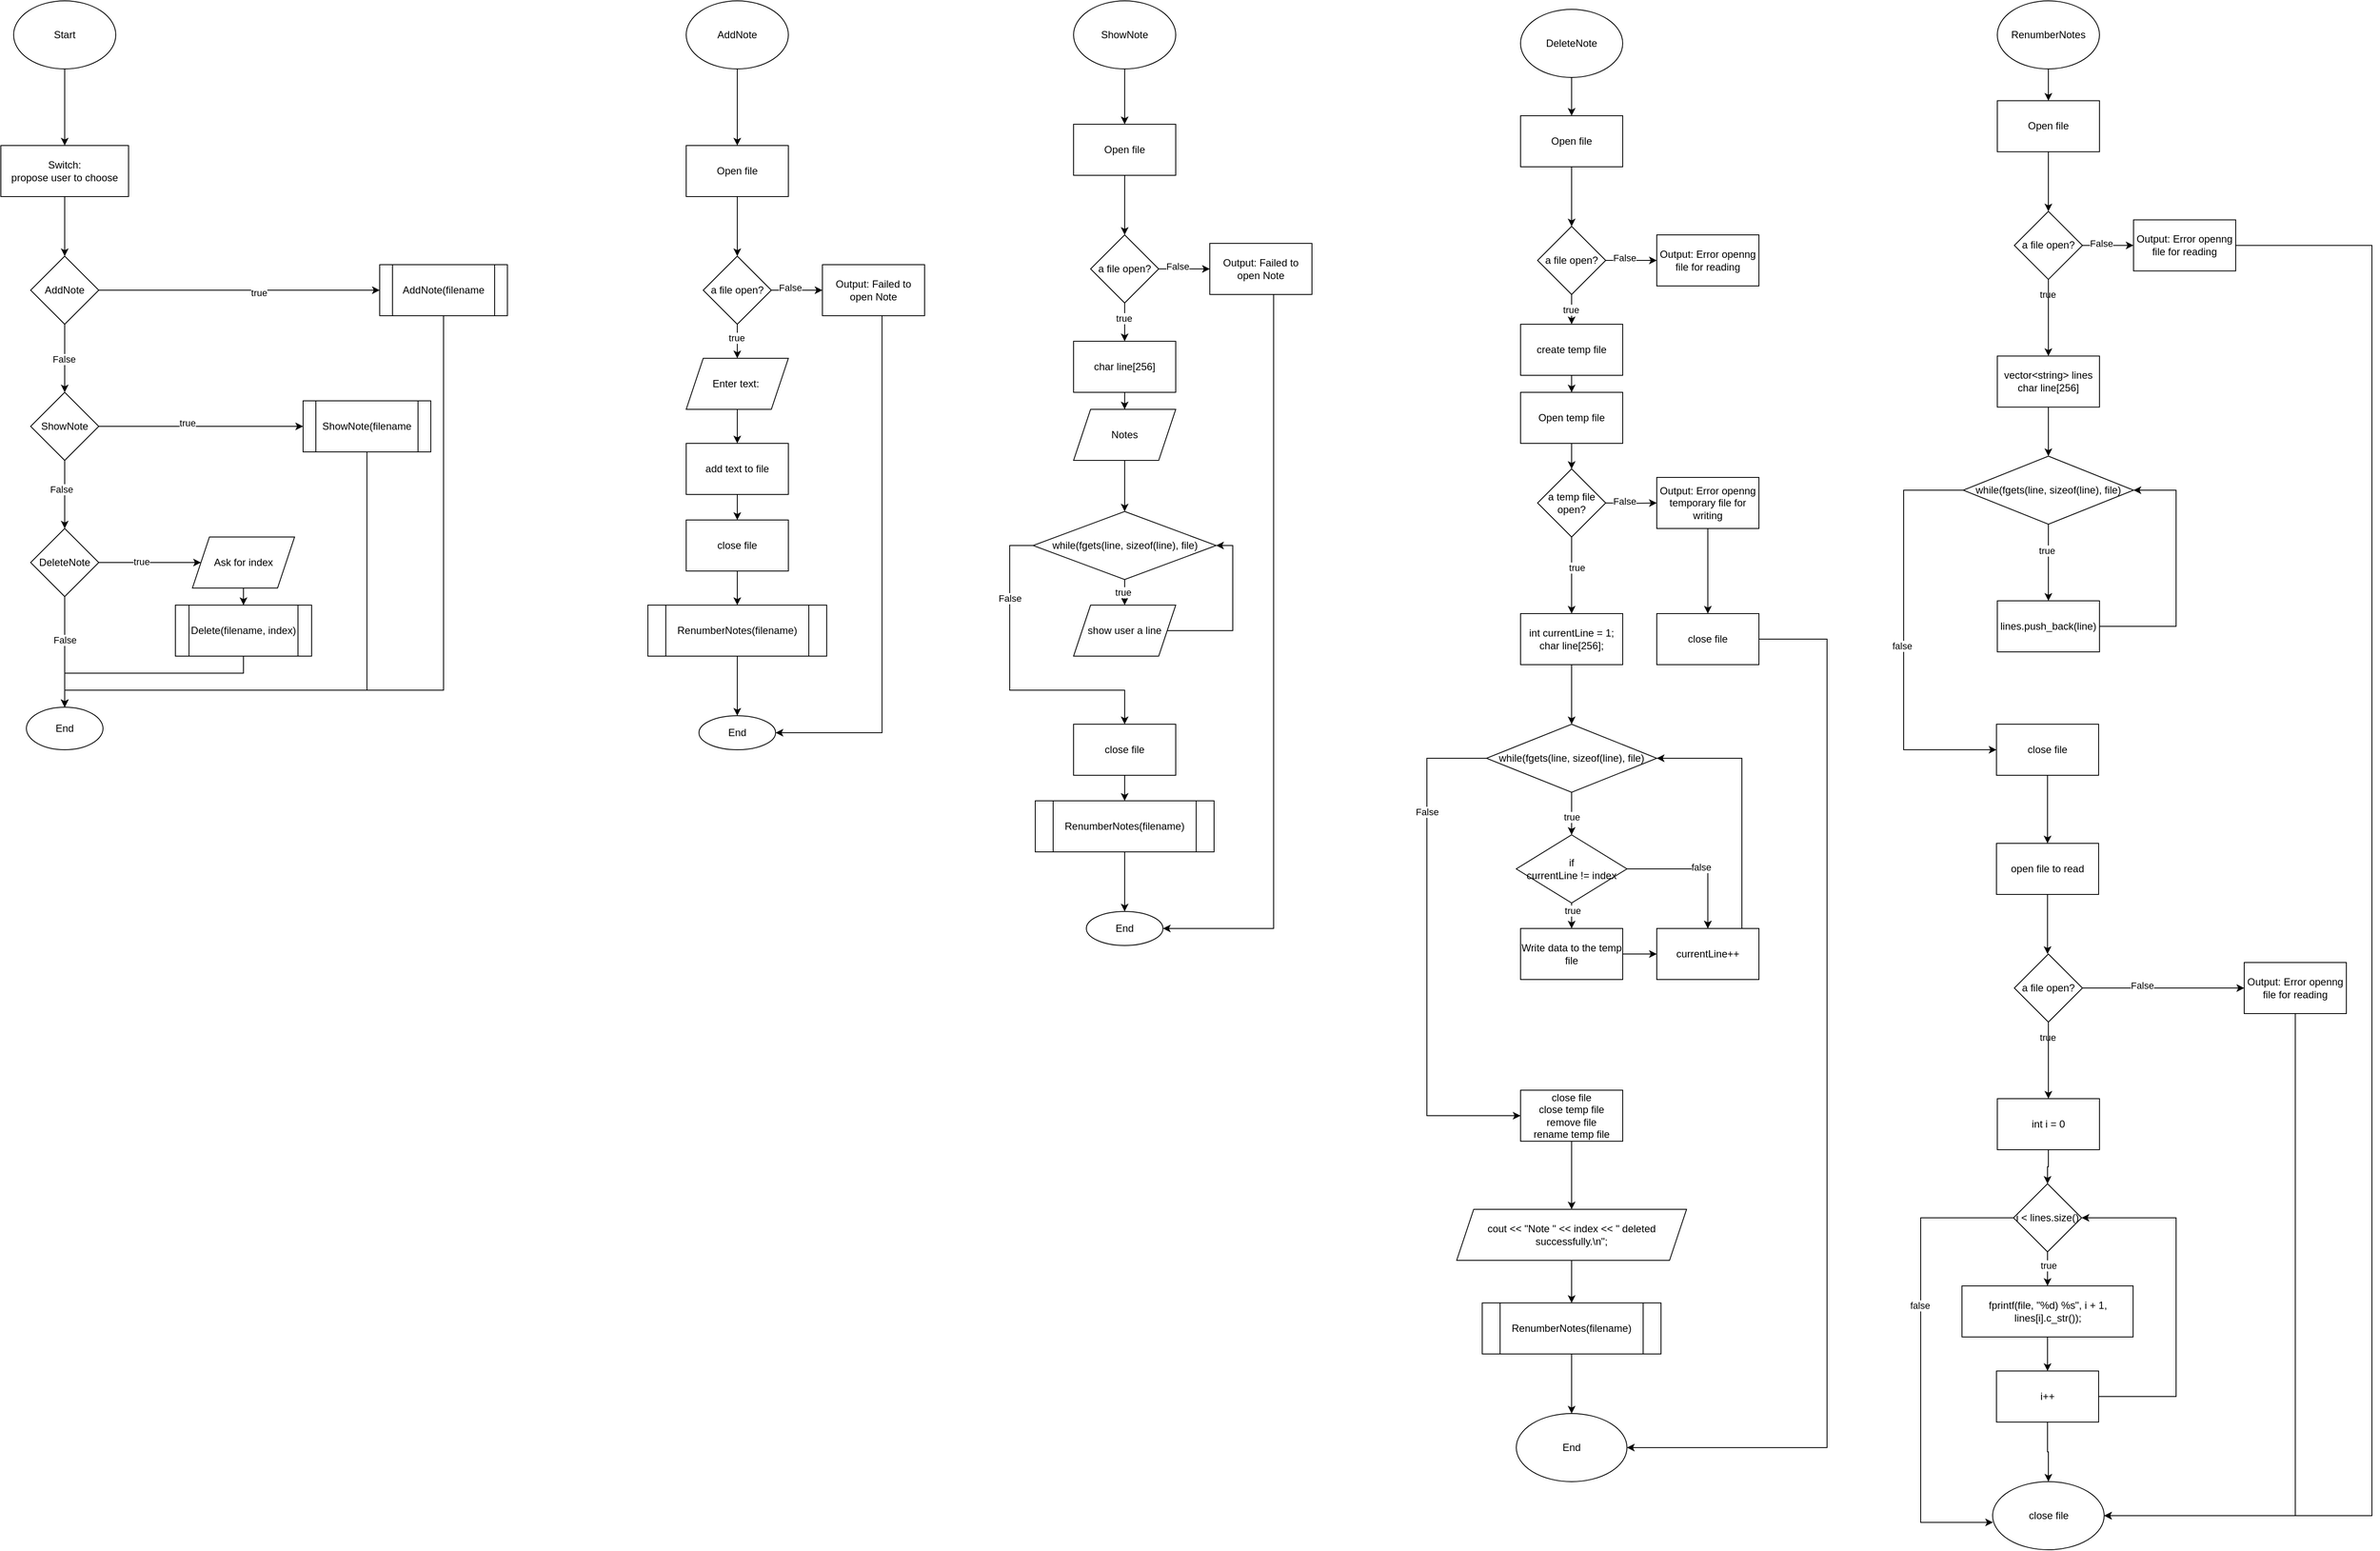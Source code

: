 <mxfile version="24.8.4">
  <diagram name="Page-1" id="1ArB69_IcCZjQIJKuTRv">
    <mxGraphModel dx="838" dy="968" grid="1" gridSize="10" guides="1" tooltips="1" connect="1" arrows="1" fold="1" page="1" pageScale="1" pageWidth="827" pageHeight="1169" math="0" shadow="0">
      <root>
        <mxCell id="0" />
        <mxCell id="1" parent="0" />
        <mxCell id="5Z0IaseqpyVLmwnWKvrs-3" value="" style="edgeStyle=orthogonalEdgeStyle;rounded=0;orthogonalLoop=1;jettySize=auto;html=1;" edge="1" parent="1" source="5Z0IaseqpyVLmwnWKvrs-1" target="5Z0IaseqpyVLmwnWKvrs-2">
          <mxGeometry relative="1" as="geometry" />
        </mxCell>
        <mxCell id="5Z0IaseqpyVLmwnWKvrs-1" value="Start" style="ellipse;whiteSpace=wrap;html=1;" vertex="1" parent="1">
          <mxGeometry x="310" y="10" width="120" height="80" as="geometry" />
        </mxCell>
        <mxCell id="5Z0IaseqpyVLmwnWKvrs-5" value="" style="edgeStyle=orthogonalEdgeStyle;rounded=0;orthogonalLoop=1;jettySize=auto;html=1;" edge="1" parent="1" source="5Z0IaseqpyVLmwnWKvrs-2" target="5Z0IaseqpyVLmwnWKvrs-4">
          <mxGeometry relative="1" as="geometry" />
        </mxCell>
        <mxCell id="5Z0IaseqpyVLmwnWKvrs-2" value="Switch:&lt;div&gt;propose user to choose&lt;/div&gt;" style="whiteSpace=wrap;html=1;" vertex="1" parent="1">
          <mxGeometry x="295" y="180" width="150" height="60" as="geometry" />
        </mxCell>
        <mxCell id="5Z0IaseqpyVLmwnWKvrs-7" value="" style="edgeStyle=orthogonalEdgeStyle;rounded=0;orthogonalLoop=1;jettySize=auto;html=1;" edge="1" parent="1" source="5Z0IaseqpyVLmwnWKvrs-4" target="5Z0IaseqpyVLmwnWKvrs-6">
          <mxGeometry relative="1" as="geometry" />
        </mxCell>
        <mxCell id="5Z0IaseqpyVLmwnWKvrs-14" value="False" style="edgeLabel;html=1;align=center;verticalAlign=middle;resizable=0;points=[];" vertex="1" connectable="0" parent="5Z0IaseqpyVLmwnWKvrs-7">
          <mxGeometry x="0.025" y="-1" relative="1" as="geometry">
            <mxPoint as="offset" />
          </mxGeometry>
        </mxCell>
        <mxCell id="5Z0IaseqpyVLmwnWKvrs-16" value="" style="edgeStyle=orthogonalEdgeStyle;rounded=0;orthogonalLoop=1;jettySize=auto;html=1;" edge="1" parent="1" source="5Z0IaseqpyVLmwnWKvrs-4" target="5Z0IaseqpyVLmwnWKvrs-15">
          <mxGeometry relative="1" as="geometry" />
        </mxCell>
        <mxCell id="5Z0IaseqpyVLmwnWKvrs-17" value="true" style="edgeLabel;html=1;align=center;verticalAlign=middle;resizable=0;points=[];" vertex="1" connectable="0" parent="5Z0IaseqpyVLmwnWKvrs-16">
          <mxGeometry x="0.136" y="-3" relative="1" as="geometry">
            <mxPoint as="offset" />
          </mxGeometry>
        </mxCell>
        <mxCell id="5Z0IaseqpyVLmwnWKvrs-4" value="AddNote" style="rhombus;whiteSpace=wrap;html=1;" vertex="1" parent="1">
          <mxGeometry x="330" y="310" width="80" height="80" as="geometry" />
        </mxCell>
        <mxCell id="5Z0IaseqpyVLmwnWKvrs-9" value="" style="edgeStyle=orthogonalEdgeStyle;rounded=0;orthogonalLoop=1;jettySize=auto;html=1;" edge="1" parent="1" source="5Z0IaseqpyVLmwnWKvrs-6" target="5Z0IaseqpyVLmwnWKvrs-8">
          <mxGeometry relative="1" as="geometry" />
        </mxCell>
        <mxCell id="5Z0IaseqpyVLmwnWKvrs-13" value="False" style="edgeLabel;html=1;align=center;verticalAlign=middle;resizable=0;points=[];" vertex="1" connectable="0" parent="5Z0IaseqpyVLmwnWKvrs-9">
          <mxGeometry x="-0.15" y="-4" relative="1" as="geometry">
            <mxPoint as="offset" />
          </mxGeometry>
        </mxCell>
        <mxCell id="5Z0IaseqpyVLmwnWKvrs-19" value="" style="edgeStyle=orthogonalEdgeStyle;rounded=0;orthogonalLoop=1;jettySize=auto;html=1;" edge="1" parent="1" source="5Z0IaseqpyVLmwnWKvrs-6" target="5Z0IaseqpyVLmwnWKvrs-18">
          <mxGeometry relative="1" as="geometry" />
        </mxCell>
        <mxCell id="5Z0IaseqpyVLmwnWKvrs-20" value="true" style="edgeLabel;html=1;align=center;verticalAlign=middle;resizable=0;points=[];" vertex="1" connectable="0" parent="5Z0IaseqpyVLmwnWKvrs-19">
          <mxGeometry x="-0.133" y="4" relative="1" as="geometry">
            <mxPoint as="offset" />
          </mxGeometry>
        </mxCell>
        <mxCell id="5Z0IaseqpyVLmwnWKvrs-6" value="ShowNote" style="rhombus;whiteSpace=wrap;html=1;" vertex="1" parent="1">
          <mxGeometry x="330" y="470" width="80" height="80" as="geometry" />
        </mxCell>
        <mxCell id="5Z0IaseqpyVLmwnWKvrs-11" value="" style="edgeStyle=orthogonalEdgeStyle;rounded=0;orthogonalLoop=1;jettySize=auto;html=1;" edge="1" parent="1" source="5Z0IaseqpyVLmwnWKvrs-8" target="5Z0IaseqpyVLmwnWKvrs-10">
          <mxGeometry relative="1" as="geometry" />
        </mxCell>
        <mxCell id="5Z0IaseqpyVLmwnWKvrs-12" value="False" style="edgeLabel;html=1;align=center;verticalAlign=middle;resizable=0;points=[];" vertex="1" connectable="0" parent="5Z0IaseqpyVLmwnWKvrs-11">
          <mxGeometry x="-0.225" relative="1" as="geometry">
            <mxPoint as="offset" />
          </mxGeometry>
        </mxCell>
        <mxCell id="5Z0IaseqpyVLmwnWKvrs-22" value="" style="edgeStyle=orthogonalEdgeStyle;rounded=0;orthogonalLoop=1;jettySize=auto;html=1;" edge="1" parent="1" source="5Z0IaseqpyVLmwnWKvrs-8" target="5Z0IaseqpyVLmwnWKvrs-24">
          <mxGeometry relative="1" as="geometry">
            <mxPoint x="470" y="670" as="targetPoint" />
          </mxGeometry>
        </mxCell>
        <mxCell id="5Z0IaseqpyVLmwnWKvrs-23" value="true" style="edgeLabel;html=1;align=center;verticalAlign=middle;resizable=0;points=[];" vertex="1" connectable="0" parent="5Z0IaseqpyVLmwnWKvrs-22">
          <mxGeometry x="-0.167" y="1" relative="1" as="geometry">
            <mxPoint as="offset" />
          </mxGeometry>
        </mxCell>
        <mxCell id="5Z0IaseqpyVLmwnWKvrs-8" value="DeleteNote" style="rhombus;whiteSpace=wrap;html=1;" vertex="1" parent="1">
          <mxGeometry x="330" y="630" width="80" height="80" as="geometry" />
        </mxCell>
        <mxCell id="5Z0IaseqpyVLmwnWKvrs-10" value="End" style="ellipse;whiteSpace=wrap;html=1;" vertex="1" parent="1">
          <mxGeometry x="325" y="840" width="90" height="50" as="geometry" />
        </mxCell>
        <mxCell id="5Z0IaseqpyVLmwnWKvrs-29" style="edgeStyle=orthogonalEdgeStyle;rounded=0;orthogonalLoop=1;jettySize=auto;html=1;entryX=0.5;entryY=0;entryDx=0;entryDy=0;" edge="1" parent="1" source="5Z0IaseqpyVLmwnWKvrs-15" target="5Z0IaseqpyVLmwnWKvrs-10">
          <mxGeometry relative="1" as="geometry">
            <Array as="points">
              <mxPoint x="815" y="820" />
              <mxPoint x="370" y="820" />
            </Array>
          </mxGeometry>
        </mxCell>
        <mxCell id="5Z0IaseqpyVLmwnWKvrs-15" value="AddNote(filename" style="shape=process;whiteSpace=wrap;html=1;backgroundOutline=1;" vertex="1" parent="1">
          <mxGeometry x="740" y="320" width="150" height="60" as="geometry" />
        </mxCell>
        <mxCell id="5Z0IaseqpyVLmwnWKvrs-28" style="edgeStyle=orthogonalEdgeStyle;rounded=0;orthogonalLoop=1;jettySize=auto;html=1;entryX=0.5;entryY=0;entryDx=0;entryDy=0;" edge="1" parent="1" source="5Z0IaseqpyVLmwnWKvrs-18" target="5Z0IaseqpyVLmwnWKvrs-10">
          <mxGeometry relative="1" as="geometry">
            <Array as="points">
              <mxPoint x="725" y="820" />
              <mxPoint x="370" y="820" />
            </Array>
          </mxGeometry>
        </mxCell>
        <mxCell id="5Z0IaseqpyVLmwnWKvrs-18" value="ShowNote(filename" style="shape=process;whiteSpace=wrap;html=1;backgroundOutline=1;" vertex="1" parent="1">
          <mxGeometry x="650" y="480" width="150" height="60" as="geometry" />
        </mxCell>
        <mxCell id="5Z0IaseqpyVLmwnWKvrs-26" value="" style="edgeStyle=orthogonalEdgeStyle;rounded=0;orthogonalLoop=1;jettySize=auto;html=1;" edge="1" parent="1" source="5Z0IaseqpyVLmwnWKvrs-24" target="5Z0IaseqpyVLmwnWKvrs-25">
          <mxGeometry relative="1" as="geometry" />
        </mxCell>
        <mxCell id="5Z0IaseqpyVLmwnWKvrs-24" value="Ask for index" style="shape=parallelogram;perimeter=parallelogramPerimeter;whiteSpace=wrap;html=1;fixedSize=1;" vertex="1" parent="1">
          <mxGeometry x="520" y="640" width="120" height="60" as="geometry" />
        </mxCell>
        <mxCell id="5Z0IaseqpyVLmwnWKvrs-27" style="edgeStyle=orthogonalEdgeStyle;rounded=0;orthogonalLoop=1;jettySize=auto;html=1;entryX=0.5;entryY=0;entryDx=0;entryDy=0;" edge="1" parent="1" source="5Z0IaseqpyVLmwnWKvrs-25" target="5Z0IaseqpyVLmwnWKvrs-10">
          <mxGeometry relative="1" as="geometry">
            <Array as="points">
              <mxPoint x="580" y="800" />
              <mxPoint x="370" y="800" />
            </Array>
          </mxGeometry>
        </mxCell>
        <mxCell id="5Z0IaseqpyVLmwnWKvrs-25" value="Delete(filename, index)" style="shape=process;whiteSpace=wrap;html=1;backgroundOutline=1;" vertex="1" parent="1">
          <mxGeometry x="500" y="720" width="160" height="60" as="geometry" />
        </mxCell>
        <mxCell id="5Z0IaseqpyVLmwnWKvrs-36" value="" style="edgeStyle=orthogonalEdgeStyle;rounded=0;orthogonalLoop=1;jettySize=auto;html=1;" edge="1" parent="1" source="5Z0IaseqpyVLmwnWKvrs-31" target="5Z0IaseqpyVLmwnWKvrs-35">
          <mxGeometry relative="1" as="geometry" />
        </mxCell>
        <mxCell id="5Z0IaseqpyVLmwnWKvrs-31" value="AddNote" style="ellipse;whiteSpace=wrap;html=1;" vertex="1" parent="1">
          <mxGeometry x="1100" y="10" width="120" height="80" as="geometry" />
        </mxCell>
        <mxCell id="5Z0IaseqpyVLmwnWKvrs-47" value="" style="edgeStyle=orthogonalEdgeStyle;rounded=0;orthogonalLoop=1;jettySize=auto;html=1;" edge="1" parent="1" source="5Z0IaseqpyVLmwnWKvrs-32" target="5Z0IaseqpyVLmwnWKvrs-46">
          <mxGeometry relative="1" as="geometry" />
        </mxCell>
        <mxCell id="5Z0IaseqpyVLmwnWKvrs-32" value="Enter text:&amp;nbsp;" style="shape=parallelogram;perimeter=parallelogramPerimeter;whiteSpace=wrap;html=1;fixedSize=1;" vertex="1" parent="1">
          <mxGeometry x="1100" y="430" width="120" height="60" as="geometry" />
        </mxCell>
        <mxCell id="5Z0IaseqpyVLmwnWKvrs-38" value="" style="edgeStyle=orthogonalEdgeStyle;rounded=0;orthogonalLoop=1;jettySize=auto;html=1;" edge="1" parent="1" source="5Z0IaseqpyVLmwnWKvrs-35" target="5Z0IaseqpyVLmwnWKvrs-37">
          <mxGeometry relative="1" as="geometry" />
        </mxCell>
        <mxCell id="5Z0IaseqpyVLmwnWKvrs-35" value="Open file" style="whiteSpace=wrap;html=1;" vertex="1" parent="1">
          <mxGeometry x="1100" y="180" width="120" height="60" as="geometry" />
        </mxCell>
        <mxCell id="5Z0IaseqpyVLmwnWKvrs-40" value="" style="edgeStyle=orthogonalEdgeStyle;rounded=0;orthogonalLoop=1;jettySize=auto;html=1;" edge="1" parent="1" source="5Z0IaseqpyVLmwnWKvrs-37" target="5Z0IaseqpyVLmwnWKvrs-39">
          <mxGeometry relative="1" as="geometry" />
        </mxCell>
        <mxCell id="5Z0IaseqpyVLmwnWKvrs-41" value="False" style="edgeLabel;html=1;align=center;verticalAlign=middle;resizable=0;points=[];" vertex="1" connectable="0" parent="5Z0IaseqpyVLmwnWKvrs-40">
          <mxGeometry x="-0.267" y="3" relative="1" as="geometry">
            <mxPoint as="offset" />
          </mxGeometry>
        </mxCell>
        <mxCell id="5Z0IaseqpyVLmwnWKvrs-42" value="" style="edgeStyle=orthogonalEdgeStyle;rounded=0;orthogonalLoop=1;jettySize=auto;html=1;" edge="1" parent="1" source="5Z0IaseqpyVLmwnWKvrs-37" target="5Z0IaseqpyVLmwnWKvrs-32">
          <mxGeometry relative="1" as="geometry" />
        </mxCell>
        <mxCell id="5Z0IaseqpyVLmwnWKvrs-43" value="true" style="edgeLabel;html=1;align=center;verticalAlign=middle;resizable=0;points=[];" vertex="1" connectable="0" parent="5Z0IaseqpyVLmwnWKvrs-42">
          <mxGeometry x="-0.2" y="-1" relative="1" as="geometry">
            <mxPoint as="offset" />
          </mxGeometry>
        </mxCell>
        <mxCell id="5Z0IaseqpyVLmwnWKvrs-37" value="a file open?" style="rhombus;whiteSpace=wrap;html=1;" vertex="1" parent="1">
          <mxGeometry x="1120" y="310" width="80" height="80" as="geometry" />
        </mxCell>
        <mxCell id="5Z0IaseqpyVLmwnWKvrs-97" style="edgeStyle=orthogonalEdgeStyle;rounded=0;orthogonalLoop=1;jettySize=auto;html=1;entryX=1;entryY=0.5;entryDx=0;entryDy=0;" edge="1" parent="1" source="5Z0IaseqpyVLmwnWKvrs-39" target="5Z0IaseqpyVLmwnWKvrs-52">
          <mxGeometry relative="1" as="geometry">
            <Array as="points">
              <mxPoint x="1330" y="870" />
            </Array>
          </mxGeometry>
        </mxCell>
        <mxCell id="5Z0IaseqpyVLmwnWKvrs-39" value="Output: Failed to open Note" style="whiteSpace=wrap;html=1;" vertex="1" parent="1">
          <mxGeometry x="1260" y="320" width="120" height="60" as="geometry" />
        </mxCell>
        <mxCell id="5Z0IaseqpyVLmwnWKvrs-49" value="" style="edgeStyle=orthogonalEdgeStyle;rounded=0;orthogonalLoop=1;jettySize=auto;html=1;" edge="1" parent="1" source="5Z0IaseqpyVLmwnWKvrs-46" target="5Z0IaseqpyVLmwnWKvrs-48">
          <mxGeometry relative="1" as="geometry" />
        </mxCell>
        <mxCell id="5Z0IaseqpyVLmwnWKvrs-46" value="add text to file" style="whiteSpace=wrap;html=1;" vertex="1" parent="1">
          <mxGeometry x="1100" y="530" width="120" height="60" as="geometry" />
        </mxCell>
        <mxCell id="5Z0IaseqpyVLmwnWKvrs-51" value="" style="edgeStyle=orthogonalEdgeStyle;rounded=0;orthogonalLoop=1;jettySize=auto;html=1;" edge="1" parent="1" source="5Z0IaseqpyVLmwnWKvrs-48" target="5Z0IaseqpyVLmwnWKvrs-50">
          <mxGeometry relative="1" as="geometry" />
        </mxCell>
        <mxCell id="5Z0IaseqpyVLmwnWKvrs-48" value="close file" style="whiteSpace=wrap;html=1;" vertex="1" parent="1">
          <mxGeometry x="1100" y="620" width="120" height="60" as="geometry" />
        </mxCell>
        <mxCell id="5Z0IaseqpyVLmwnWKvrs-53" value="" style="edgeStyle=orthogonalEdgeStyle;rounded=0;orthogonalLoop=1;jettySize=auto;html=1;" edge="1" parent="1" source="5Z0IaseqpyVLmwnWKvrs-50" target="5Z0IaseqpyVLmwnWKvrs-52">
          <mxGeometry relative="1" as="geometry" />
        </mxCell>
        <mxCell id="5Z0IaseqpyVLmwnWKvrs-50" value="RenumberNotes(filename)" style="shape=process;whiteSpace=wrap;html=1;backgroundOutline=1;" vertex="1" parent="1">
          <mxGeometry x="1055" y="720" width="210" height="60" as="geometry" />
        </mxCell>
        <mxCell id="5Z0IaseqpyVLmwnWKvrs-52" value="End" style="ellipse;whiteSpace=wrap;html=1;" vertex="1" parent="1">
          <mxGeometry x="1115" y="850" width="90" height="40" as="geometry" />
        </mxCell>
        <mxCell id="5Z0IaseqpyVLmwnWKvrs-72" value="" style="edgeStyle=orthogonalEdgeStyle;rounded=0;orthogonalLoop=1;jettySize=auto;html=1;" edge="1" parent="1" source="5Z0IaseqpyVLmwnWKvrs-54" target="5Z0IaseqpyVLmwnWKvrs-58">
          <mxGeometry relative="1" as="geometry" />
        </mxCell>
        <mxCell id="5Z0IaseqpyVLmwnWKvrs-54" value="ShowNote" style="ellipse;whiteSpace=wrap;html=1;" vertex="1" parent="1">
          <mxGeometry x="1555" y="10" width="120" height="80" as="geometry" />
        </mxCell>
        <mxCell id="5Z0IaseqpyVLmwnWKvrs-57" value="" style="edgeStyle=orthogonalEdgeStyle;rounded=0;orthogonalLoop=1;jettySize=auto;html=1;" edge="1" parent="1" source="5Z0IaseqpyVLmwnWKvrs-58" target="5Z0IaseqpyVLmwnWKvrs-63">
          <mxGeometry relative="1" as="geometry" />
        </mxCell>
        <mxCell id="5Z0IaseqpyVLmwnWKvrs-58" value="Open file" style="whiteSpace=wrap;html=1;" vertex="1" parent="1">
          <mxGeometry x="1555" y="155" width="120" height="60" as="geometry" />
        </mxCell>
        <mxCell id="5Z0IaseqpyVLmwnWKvrs-59" value="" style="edgeStyle=orthogonalEdgeStyle;rounded=0;orthogonalLoop=1;jettySize=auto;html=1;" edge="1" parent="1" source="5Z0IaseqpyVLmwnWKvrs-63" target="5Z0IaseqpyVLmwnWKvrs-64">
          <mxGeometry relative="1" as="geometry" />
        </mxCell>
        <mxCell id="5Z0IaseqpyVLmwnWKvrs-60" value="False" style="edgeLabel;html=1;align=center;verticalAlign=middle;resizable=0;points=[];" vertex="1" connectable="0" parent="5Z0IaseqpyVLmwnWKvrs-59">
          <mxGeometry x="-0.267" y="3" relative="1" as="geometry">
            <mxPoint as="offset" />
          </mxGeometry>
        </mxCell>
        <mxCell id="5Z0IaseqpyVLmwnWKvrs-61" value="" style="edgeStyle=orthogonalEdgeStyle;rounded=0;orthogonalLoop=1;jettySize=auto;html=1;" edge="1" parent="1" source="5Z0IaseqpyVLmwnWKvrs-63" target="5Z0IaseqpyVLmwnWKvrs-73">
          <mxGeometry relative="1" as="geometry">
            <mxPoint x="1615.0" y="405" as="targetPoint" />
          </mxGeometry>
        </mxCell>
        <mxCell id="5Z0IaseqpyVLmwnWKvrs-62" value="true" style="edgeLabel;html=1;align=center;verticalAlign=middle;resizable=0;points=[];" vertex="1" connectable="0" parent="5Z0IaseqpyVLmwnWKvrs-61">
          <mxGeometry x="-0.2" y="-1" relative="1" as="geometry">
            <mxPoint as="offset" />
          </mxGeometry>
        </mxCell>
        <mxCell id="5Z0IaseqpyVLmwnWKvrs-63" value="a file open?" style="rhombus;whiteSpace=wrap;html=1;" vertex="1" parent="1">
          <mxGeometry x="1575" y="285" width="80" height="80" as="geometry" />
        </mxCell>
        <mxCell id="5Z0IaseqpyVLmwnWKvrs-98" style="edgeStyle=orthogonalEdgeStyle;rounded=0;orthogonalLoop=1;jettySize=auto;html=1;entryX=1;entryY=0.5;entryDx=0;entryDy=0;" edge="1" parent="1" source="5Z0IaseqpyVLmwnWKvrs-64" target="5Z0IaseqpyVLmwnWKvrs-71">
          <mxGeometry relative="1" as="geometry">
            <Array as="points">
              <mxPoint x="1790" y="1100" />
            </Array>
          </mxGeometry>
        </mxCell>
        <mxCell id="5Z0IaseqpyVLmwnWKvrs-64" value="Output: Failed to open Note" style="whiteSpace=wrap;html=1;" vertex="1" parent="1">
          <mxGeometry x="1715" y="295" width="120" height="60" as="geometry" />
        </mxCell>
        <mxCell id="5Z0IaseqpyVLmwnWKvrs-67" value="" style="edgeStyle=orthogonalEdgeStyle;rounded=0;orthogonalLoop=1;jettySize=auto;html=1;" edge="1" parent="1" source="5Z0IaseqpyVLmwnWKvrs-68" target="5Z0IaseqpyVLmwnWKvrs-70">
          <mxGeometry relative="1" as="geometry" />
        </mxCell>
        <mxCell id="5Z0IaseqpyVLmwnWKvrs-68" value="close file" style="whiteSpace=wrap;html=1;" vertex="1" parent="1">
          <mxGeometry x="1555" y="860" width="120" height="60" as="geometry" />
        </mxCell>
        <mxCell id="5Z0IaseqpyVLmwnWKvrs-69" value="" style="edgeStyle=orthogonalEdgeStyle;rounded=0;orthogonalLoop=1;jettySize=auto;html=1;" edge="1" parent="1" source="5Z0IaseqpyVLmwnWKvrs-70" target="5Z0IaseqpyVLmwnWKvrs-71">
          <mxGeometry relative="1" as="geometry" />
        </mxCell>
        <mxCell id="5Z0IaseqpyVLmwnWKvrs-70" value="RenumberNotes(filename)" style="shape=process;whiteSpace=wrap;html=1;backgroundOutline=1;" vertex="1" parent="1">
          <mxGeometry x="1510" y="950" width="210" height="60" as="geometry" />
        </mxCell>
        <mxCell id="5Z0IaseqpyVLmwnWKvrs-71" value="End" style="ellipse;whiteSpace=wrap;html=1;" vertex="1" parent="1">
          <mxGeometry x="1570" y="1080" width="90" height="40" as="geometry" />
        </mxCell>
        <mxCell id="5Z0IaseqpyVLmwnWKvrs-75" value="" style="edgeStyle=orthogonalEdgeStyle;rounded=0;orthogonalLoop=1;jettySize=auto;html=1;" edge="1" parent="1" source="5Z0IaseqpyVLmwnWKvrs-73" target="5Z0IaseqpyVLmwnWKvrs-74">
          <mxGeometry relative="1" as="geometry" />
        </mxCell>
        <mxCell id="5Z0IaseqpyVLmwnWKvrs-73" value="char line[256]" style="rounded=0;whiteSpace=wrap;html=1;" vertex="1" parent="1">
          <mxGeometry x="1555.0" y="410" width="120" height="60" as="geometry" />
        </mxCell>
        <mxCell id="5Z0IaseqpyVLmwnWKvrs-77" value="" style="edgeStyle=orthogonalEdgeStyle;rounded=0;orthogonalLoop=1;jettySize=auto;html=1;" edge="1" parent="1" source="5Z0IaseqpyVLmwnWKvrs-74" target="5Z0IaseqpyVLmwnWKvrs-76">
          <mxGeometry relative="1" as="geometry" />
        </mxCell>
        <mxCell id="5Z0IaseqpyVLmwnWKvrs-74" value="Notes" style="shape=parallelogram;perimeter=parallelogramPerimeter;whiteSpace=wrap;html=1;fixedSize=1;rounded=0;" vertex="1" parent="1">
          <mxGeometry x="1555.0" y="490" width="120" height="60" as="geometry" />
        </mxCell>
        <mxCell id="5Z0IaseqpyVLmwnWKvrs-79" value="" style="edgeStyle=orthogonalEdgeStyle;rounded=0;orthogonalLoop=1;jettySize=auto;html=1;" edge="1" parent="1" source="5Z0IaseqpyVLmwnWKvrs-76" target="5Z0IaseqpyVLmwnWKvrs-78">
          <mxGeometry relative="1" as="geometry" />
        </mxCell>
        <mxCell id="5Z0IaseqpyVLmwnWKvrs-80" value="true" style="edgeLabel;html=1;align=center;verticalAlign=middle;resizable=0;points=[];" vertex="1" connectable="0" parent="5Z0IaseqpyVLmwnWKvrs-79">
          <mxGeometry x="-0.402" y="-2" relative="1" as="geometry">
            <mxPoint as="offset" />
          </mxGeometry>
        </mxCell>
        <mxCell id="5Z0IaseqpyVLmwnWKvrs-82" style="edgeStyle=orthogonalEdgeStyle;rounded=0;orthogonalLoop=1;jettySize=auto;html=1;entryX=0.5;entryY=0;entryDx=0;entryDy=0;" edge="1" parent="1" source="5Z0IaseqpyVLmwnWKvrs-76" target="5Z0IaseqpyVLmwnWKvrs-68">
          <mxGeometry relative="1" as="geometry">
            <Array as="points">
              <mxPoint x="1480" y="650" />
              <mxPoint x="1480" y="820" />
              <mxPoint x="1615" y="820" />
            </Array>
          </mxGeometry>
        </mxCell>
        <mxCell id="5Z0IaseqpyVLmwnWKvrs-83" value="False" style="edgeLabel;html=1;align=center;verticalAlign=middle;resizable=0;points=[];" vertex="1" connectable="0" parent="5Z0IaseqpyVLmwnWKvrs-82">
          <mxGeometry x="-0.519" relative="1" as="geometry">
            <mxPoint as="offset" />
          </mxGeometry>
        </mxCell>
        <mxCell id="5Z0IaseqpyVLmwnWKvrs-76" value="while(fgets(line, sizeof(line), file)" style="rhombus;whiteSpace=wrap;html=1;rounded=0;" vertex="1" parent="1">
          <mxGeometry x="1507.5" y="610" width="215" height="80" as="geometry" />
        </mxCell>
        <mxCell id="5Z0IaseqpyVLmwnWKvrs-81" style="edgeStyle=orthogonalEdgeStyle;rounded=0;orthogonalLoop=1;jettySize=auto;html=1;entryX=1;entryY=0.5;entryDx=0;entryDy=0;" edge="1" parent="1" source="5Z0IaseqpyVLmwnWKvrs-78" target="5Z0IaseqpyVLmwnWKvrs-76">
          <mxGeometry relative="1" as="geometry">
            <Array as="points">
              <mxPoint x="1742" y="750" />
              <mxPoint x="1742" y="650" />
            </Array>
          </mxGeometry>
        </mxCell>
        <mxCell id="5Z0IaseqpyVLmwnWKvrs-78" value="show user a line" style="shape=parallelogram;perimeter=parallelogramPerimeter;whiteSpace=wrap;html=1;fixedSize=1;rounded=0;" vertex="1" parent="1">
          <mxGeometry x="1555" y="720" width="120" height="60" as="geometry" />
        </mxCell>
        <mxCell id="5Z0IaseqpyVLmwnWKvrs-96" value="" style="edgeStyle=orthogonalEdgeStyle;rounded=0;orthogonalLoop=1;jettySize=auto;html=1;" edge="1" parent="1" source="5Z0IaseqpyVLmwnWKvrs-84" target="5Z0IaseqpyVLmwnWKvrs-86">
          <mxGeometry relative="1" as="geometry" />
        </mxCell>
        <mxCell id="5Z0IaseqpyVLmwnWKvrs-84" value="DeleteNote" style="ellipse;whiteSpace=wrap;html=1;" vertex="1" parent="1">
          <mxGeometry x="2080" y="20" width="120" height="80" as="geometry" />
        </mxCell>
        <mxCell id="5Z0IaseqpyVLmwnWKvrs-85" value="" style="edgeStyle=orthogonalEdgeStyle;rounded=0;orthogonalLoop=1;jettySize=auto;html=1;" edge="1" parent="1" source="5Z0IaseqpyVLmwnWKvrs-86" target="5Z0IaseqpyVLmwnWKvrs-91">
          <mxGeometry relative="1" as="geometry" />
        </mxCell>
        <mxCell id="5Z0IaseqpyVLmwnWKvrs-86" value="Open file" style="whiteSpace=wrap;html=1;" vertex="1" parent="1">
          <mxGeometry x="2080" y="145" width="120" height="60" as="geometry" />
        </mxCell>
        <mxCell id="5Z0IaseqpyVLmwnWKvrs-87" value="" style="edgeStyle=orthogonalEdgeStyle;rounded=0;orthogonalLoop=1;jettySize=auto;html=1;" edge="1" parent="1" source="5Z0IaseqpyVLmwnWKvrs-91" target="5Z0IaseqpyVLmwnWKvrs-92">
          <mxGeometry relative="1" as="geometry" />
        </mxCell>
        <mxCell id="5Z0IaseqpyVLmwnWKvrs-88" value="False" style="edgeLabel;html=1;align=center;verticalAlign=middle;resizable=0;points=[];" vertex="1" connectable="0" parent="5Z0IaseqpyVLmwnWKvrs-87">
          <mxGeometry x="-0.267" y="3" relative="1" as="geometry">
            <mxPoint as="offset" />
          </mxGeometry>
        </mxCell>
        <mxCell id="5Z0IaseqpyVLmwnWKvrs-89" value="" style="edgeStyle=orthogonalEdgeStyle;rounded=0;orthogonalLoop=1;jettySize=auto;html=1;" edge="1" parent="1" source="5Z0IaseqpyVLmwnWKvrs-91" target="5Z0IaseqpyVLmwnWKvrs-99">
          <mxGeometry relative="1" as="geometry">
            <mxPoint x="2140.0" y="400" as="targetPoint" />
          </mxGeometry>
        </mxCell>
        <mxCell id="5Z0IaseqpyVLmwnWKvrs-90" value="true" style="edgeLabel;html=1;align=center;verticalAlign=middle;resizable=0;points=[];" vertex="1" connectable="0" parent="5Z0IaseqpyVLmwnWKvrs-89">
          <mxGeometry x="-0.2" y="-1" relative="1" as="geometry">
            <mxPoint as="offset" />
          </mxGeometry>
        </mxCell>
        <mxCell id="5Z0IaseqpyVLmwnWKvrs-91" value="a file open?" style="rhombus;whiteSpace=wrap;html=1;" vertex="1" parent="1">
          <mxGeometry x="2100" y="275" width="80" height="80" as="geometry" />
        </mxCell>
        <mxCell id="5Z0IaseqpyVLmwnWKvrs-92" value="Output: Error openng file for reading" style="whiteSpace=wrap;html=1;" vertex="1" parent="1">
          <mxGeometry x="2240" y="285" width="120" height="60" as="geometry" />
        </mxCell>
        <mxCell id="5Z0IaseqpyVLmwnWKvrs-101" value="" style="edgeStyle=orthogonalEdgeStyle;rounded=0;orthogonalLoop=1;jettySize=auto;html=1;" edge="1" parent="1" source="5Z0IaseqpyVLmwnWKvrs-99" target="5Z0IaseqpyVLmwnWKvrs-100">
          <mxGeometry relative="1" as="geometry" />
        </mxCell>
        <mxCell id="5Z0IaseqpyVLmwnWKvrs-99" value="create temp file" style="rounded=0;whiteSpace=wrap;html=1;" vertex="1" parent="1">
          <mxGeometry x="2080.0" y="390" width="120" height="60" as="geometry" />
        </mxCell>
        <mxCell id="5Z0IaseqpyVLmwnWKvrs-103" value="" style="edgeStyle=orthogonalEdgeStyle;rounded=0;orthogonalLoop=1;jettySize=auto;html=1;" edge="1" parent="1" source="5Z0IaseqpyVLmwnWKvrs-100" target="5Z0IaseqpyVLmwnWKvrs-102">
          <mxGeometry relative="1" as="geometry" />
        </mxCell>
        <mxCell id="5Z0IaseqpyVLmwnWKvrs-100" value="Open temp file" style="whiteSpace=wrap;html=1;rounded=0;" vertex="1" parent="1">
          <mxGeometry x="2080.0" y="470" width="120" height="60" as="geometry" />
        </mxCell>
        <mxCell id="5Z0IaseqpyVLmwnWKvrs-110" value="" style="edgeStyle=orthogonalEdgeStyle;rounded=0;orthogonalLoop=1;jettySize=auto;html=1;" edge="1" parent="1" source="5Z0IaseqpyVLmwnWKvrs-102" target="5Z0IaseqpyVLmwnWKvrs-109">
          <mxGeometry relative="1" as="geometry" />
        </mxCell>
        <mxCell id="5Z0IaseqpyVLmwnWKvrs-143" value="true" style="edgeLabel;html=1;align=center;verticalAlign=middle;resizable=0;points=[];" vertex="1" connectable="0" parent="5Z0IaseqpyVLmwnWKvrs-110">
          <mxGeometry x="-0.21" y="6" relative="1" as="geometry">
            <mxPoint as="offset" />
          </mxGeometry>
        </mxCell>
        <mxCell id="5Z0IaseqpyVLmwnWKvrs-102" value="a temp file open?" style="rhombus;whiteSpace=wrap;html=1;" vertex="1" parent="1">
          <mxGeometry x="2100" y="560" width="80" height="80" as="geometry" />
        </mxCell>
        <mxCell id="5Z0IaseqpyVLmwnWKvrs-104" value="" style="edgeStyle=orthogonalEdgeStyle;rounded=0;orthogonalLoop=1;jettySize=auto;html=1;" edge="1" parent="1" target="5Z0IaseqpyVLmwnWKvrs-106">
          <mxGeometry relative="1" as="geometry">
            <mxPoint x="2180" y="600" as="sourcePoint" />
          </mxGeometry>
        </mxCell>
        <mxCell id="5Z0IaseqpyVLmwnWKvrs-105" value="False" style="edgeLabel;html=1;align=center;verticalAlign=middle;resizable=0;points=[];" vertex="1" connectable="0" parent="5Z0IaseqpyVLmwnWKvrs-104">
          <mxGeometry x="-0.267" y="3" relative="1" as="geometry">
            <mxPoint as="offset" />
          </mxGeometry>
        </mxCell>
        <mxCell id="5Z0IaseqpyVLmwnWKvrs-108" value="" style="edgeStyle=orthogonalEdgeStyle;rounded=0;orthogonalLoop=1;jettySize=auto;html=1;" edge="1" parent="1" source="5Z0IaseqpyVLmwnWKvrs-106" target="5Z0IaseqpyVLmwnWKvrs-107">
          <mxGeometry relative="1" as="geometry" />
        </mxCell>
        <mxCell id="5Z0IaseqpyVLmwnWKvrs-106" value="Output: Error openng temporary file for writing" style="whiteSpace=wrap;html=1;" vertex="1" parent="1">
          <mxGeometry x="2240" y="570" width="120" height="60" as="geometry" />
        </mxCell>
        <mxCell id="5Z0IaseqpyVLmwnWKvrs-183" style="edgeStyle=orthogonalEdgeStyle;rounded=0;orthogonalLoop=1;jettySize=auto;html=1;entryX=1;entryY=0.5;entryDx=0;entryDy=0;" edge="1" parent="1" source="5Z0IaseqpyVLmwnWKvrs-107" target="5Z0IaseqpyVLmwnWKvrs-132">
          <mxGeometry relative="1" as="geometry">
            <Array as="points">
              <mxPoint x="2440" y="760" />
              <mxPoint x="2440" y="1710" />
            </Array>
          </mxGeometry>
        </mxCell>
        <mxCell id="5Z0IaseqpyVLmwnWKvrs-107" value="close file" style="whiteSpace=wrap;html=1;" vertex="1" parent="1">
          <mxGeometry x="2240" y="730" width="120" height="60" as="geometry" />
        </mxCell>
        <mxCell id="5Z0IaseqpyVLmwnWKvrs-112" value="" style="edgeStyle=orthogonalEdgeStyle;rounded=0;orthogonalLoop=1;jettySize=auto;html=1;" edge="1" parent="1" source="5Z0IaseqpyVLmwnWKvrs-109" target="5Z0IaseqpyVLmwnWKvrs-111">
          <mxGeometry relative="1" as="geometry" />
        </mxCell>
        <mxCell id="5Z0IaseqpyVLmwnWKvrs-109" value="int currentLine = 1;&lt;div&gt;char line[256];&lt;/div&gt;" style="whiteSpace=wrap;html=1;" vertex="1" parent="1">
          <mxGeometry x="2080" y="730" width="120" height="60" as="geometry" />
        </mxCell>
        <mxCell id="5Z0IaseqpyVLmwnWKvrs-114" value="" style="edgeStyle=orthogonalEdgeStyle;rounded=0;orthogonalLoop=1;jettySize=auto;html=1;" edge="1" parent="1" source="5Z0IaseqpyVLmwnWKvrs-111" target="5Z0IaseqpyVLmwnWKvrs-113">
          <mxGeometry relative="1" as="geometry" />
        </mxCell>
        <mxCell id="5Z0IaseqpyVLmwnWKvrs-124" value="true" style="edgeLabel;html=1;align=center;verticalAlign=middle;resizable=0;points=[];" vertex="1" connectable="0" parent="5Z0IaseqpyVLmwnWKvrs-114">
          <mxGeometry x="0.139" relative="1" as="geometry">
            <mxPoint as="offset" />
          </mxGeometry>
        </mxCell>
        <mxCell id="5Z0IaseqpyVLmwnWKvrs-126" value="" style="edgeStyle=orthogonalEdgeStyle;rounded=0;orthogonalLoop=1;jettySize=auto;html=1;" edge="1" parent="1" source="5Z0IaseqpyVLmwnWKvrs-111" target="5Z0IaseqpyVLmwnWKvrs-125">
          <mxGeometry relative="1" as="geometry">
            <Array as="points">
              <mxPoint x="1970" y="900" />
              <mxPoint x="1970" y="1320" />
            </Array>
          </mxGeometry>
        </mxCell>
        <mxCell id="5Z0IaseqpyVLmwnWKvrs-127" value="False" style="edgeLabel;html=1;align=center;verticalAlign=middle;resizable=0;points=[];" vertex="1" connectable="0" parent="5Z0IaseqpyVLmwnWKvrs-126">
          <mxGeometry x="-0.558" relative="1" as="geometry">
            <mxPoint as="offset" />
          </mxGeometry>
        </mxCell>
        <mxCell id="5Z0IaseqpyVLmwnWKvrs-111" value="while(fgets(line, sizeof(line), file)" style="rhombus;whiteSpace=wrap;html=1;" vertex="1" parent="1">
          <mxGeometry x="2040" y="860" width="200" height="80" as="geometry" />
        </mxCell>
        <mxCell id="5Z0IaseqpyVLmwnWKvrs-116" value="" style="edgeStyle=orthogonalEdgeStyle;rounded=0;orthogonalLoop=1;jettySize=auto;html=1;" edge="1" parent="1" source="5Z0IaseqpyVLmwnWKvrs-113" target="5Z0IaseqpyVLmwnWKvrs-115">
          <mxGeometry relative="1" as="geometry" />
        </mxCell>
        <mxCell id="5Z0IaseqpyVLmwnWKvrs-117" value="true" style="edgeLabel;html=1;align=center;verticalAlign=middle;resizable=0;points=[];" vertex="1" connectable="0" parent="5Z0IaseqpyVLmwnWKvrs-116">
          <mxGeometry x="-0.638" y="1" relative="1" as="geometry">
            <mxPoint as="offset" />
          </mxGeometry>
        </mxCell>
        <mxCell id="5Z0IaseqpyVLmwnWKvrs-119" value="" style="edgeStyle=orthogonalEdgeStyle;rounded=0;orthogonalLoop=1;jettySize=auto;html=1;" edge="1" parent="1" source="5Z0IaseqpyVLmwnWKvrs-113" target="5Z0IaseqpyVLmwnWKvrs-118">
          <mxGeometry relative="1" as="geometry" />
        </mxCell>
        <mxCell id="5Z0IaseqpyVLmwnWKvrs-120" value="" style="edgeStyle=orthogonalEdgeStyle;rounded=0;orthogonalLoop=1;jettySize=auto;html=1;" edge="1" parent="1" source="5Z0IaseqpyVLmwnWKvrs-113" target="5Z0IaseqpyVLmwnWKvrs-118">
          <mxGeometry relative="1" as="geometry" />
        </mxCell>
        <mxCell id="5Z0IaseqpyVLmwnWKvrs-121" value="false" style="edgeLabel;html=1;align=center;verticalAlign=middle;resizable=0;points=[];" vertex="1" connectable="0" parent="5Z0IaseqpyVLmwnWKvrs-120">
          <mxGeometry x="0.037" y="2" relative="1" as="geometry">
            <mxPoint x="1" as="offset" />
          </mxGeometry>
        </mxCell>
        <mxCell id="5Z0IaseqpyVLmwnWKvrs-113" value="if&lt;div&gt;currentLine != index&lt;/div&gt;" style="rhombus;whiteSpace=wrap;html=1;" vertex="1" parent="1">
          <mxGeometry x="2075" y="990" width="130" height="80" as="geometry" />
        </mxCell>
        <mxCell id="5Z0IaseqpyVLmwnWKvrs-123" style="edgeStyle=orthogonalEdgeStyle;rounded=0;orthogonalLoop=1;jettySize=auto;html=1;" edge="1" parent="1" source="5Z0IaseqpyVLmwnWKvrs-115" target="5Z0IaseqpyVLmwnWKvrs-118">
          <mxGeometry relative="1" as="geometry" />
        </mxCell>
        <mxCell id="5Z0IaseqpyVLmwnWKvrs-115" value="Write data to the temp file" style="whiteSpace=wrap;html=1;" vertex="1" parent="1">
          <mxGeometry x="2080" y="1100" width="120" height="60" as="geometry" />
        </mxCell>
        <mxCell id="5Z0IaseqpyVLmwnWKvrs-122" style="edgeStyle=orthogonalEdgeStyle;rounded=0;orthogonalLoop=1;jettySize=auto;html=1;entryX=1;entryY=0.5;entryDx=0;entryDy=0;" edge="1" parent="1" source="5Z0IaseqpyVLmwnWKvrs-118" target="5Z0IaseqpyVLmwnWKvrs-111">
          <mxGeometry relative="1" as="geometry">
            <Array as="points">
              <mxPoint x="2340" y="900" />
            </Array>
          </mxGeometry>
        </mxCell>
        <mxCell id="5Z0IaseqpyVLmwnWKvrs-118" value="currentLine++" style="whiteSpace=wrap;html=1;" vertex="1" parent="1">
          <mxGeometry x="2240" y="1100" width="120" height="60" as="geometry" />
        </mxCell>
        <mxCell id="5Z0IaseqpyVLmwnWKvrs-129" value="" style="edgeStyle=orthogonalEdgeStyle;rounded=0;orthogonalLoop=1;jettySize=auto;html=1;" edge="1" parent="1" source="5Z0IaseqpyVLmwnWKvrs-125" target="5Z0IaseqpyVLmwnWKvrs-128">
          <mxGeometry relative="1" as="geometry" />
        </mxCell>
        <mxCell id="5Z0IaseqpyVLmwnWKvrs-125" value="close file&lt;div&gt;close temp file&lt;/div&gt;&lt;div&gt;remove file&lt;/div&gt;&lt;div&gt;rename temp file&lt;/div&gt;" style="whiteSpace=wrap;html=1;" vertex="1" parent="1">
          <mxGeometry x="2080" y="1290" width="120" height="60" as="geometry" />
        </mxCell>
        <mxCell id="5Z0IaseqpyVLmwnWKvrs-131" value="" style="edgeStyle=orthogonalEdgeStyle;rounded=0;orthogonalLoop=1;jettySize=auto;html=1;" edge="1" parent="1" source="5Z0IaseqpyVLmwnWKvrs-128" target="5Z0IaseqpyVLmwnWKvrs-130">
          <mxGeometry relative="1" as="geometry" />
        </mxCell>
        <mxCell id="5Z0IaseqpyVLmwnWKvrs-128" value="cout &amp;lt;&amp;lt; &quot;Note &quot; &amp;lt;&amp;lt; index &amp;lt;&amp;lt; &quot; deleted successfully.\n&quot;;" style="shape=parallelogram;perimeter=parallelogramPerimeter;whiteSpace=wrap;html=1;fixedSize=1;" vertex="1" parent="1">
          <mxGeometry x="2005" y="1430" width="270" height="60" as="geometry" />
        </mxCell>
        <mxCell id="5Z0IaseqpyVLmwnWKvrs-133" value="" style="edgeStyle=orthogonalEdgeStyle;rounded=0;orthogonalLoop=1;jettySize=auto;html=1;" edge="1" parent="1" source="5Z0IaseqpyVLmwnWKvrs-130" target="5Z0IaseqpyVLmwnWKvrs-132">
          <mxGeometry relative="1" as="geometry" />
        </mxCell>
        <mxCell id="5Z0IaseqpyVLmwnWKvrs-130" value="RenumberNotes(filename)" style="shape=process;whiteSpace=wrap;html=1;backgroundOutline=1;" vertex="1" parent="1">
          <mxGeometry x="2035" y="1540" width="210" height="60" as="geometry" />
        </mxCell>
        <mxCell id="5Z0IaseqpyVLmwnWKvrs-132" value="End" style="ellipse;whiteSpace=wrap;html=1;" vertex="1" parent="1">
          <mxGeometry x="2075" y="1670" width="130" height="80" as="geometry" />
        </mxCell>
        <mxCell id="5Z0IaseqpyVLmwnWKvrs-142" value="" style="edgeStyle=orthogonalEdgeStyle;rounded=0;orthogonalLoop=1;jettySize=auto;html=1;" edge="1" parent="1" source="5Z0IaseqpyVLmwnWKvrs-134" target="5Z0IaseqpyVLmwnWKvrs-136">
          <mxGeometry relative="1" as="geometry" />
        </mxCell>
        <mxCell id="5Z0IaseqpyVLmwnWKvrs-134" value="RenumberNotes" style="ellipse;whiteSpace=wrap;html=1;" vertex="1" parent="1">
          <mxGeometry x="2640" y="10" width="120" height="80" as="geometry" />
        </mxCell>
        <mxCell id="5Z0IaseqpyVLmwnWKvrs-135" value="" style="edgeStyle=orthogonalEdgeStyle;rounded=0;orthogonalLoop=1;jettySize=auto;html=1;" edge="1" parent="1" source="5Z0IaseqpyVLmwnWKvrs-136" target="5Z0IaseqpyVLmwnWKvrs-140">
          <mxGeometry relative="1" as="geometry" />
        </mxCell>
        <mxCell id="5Z0IaseqpyVLmwnWKvrs-136" value="Open file" style="whiteSpace=wrap;html=1;" vertex="1" parent="1">
          <mxGeometry x="2640" y="127.35" width="120" height="60" as="geometry" />
        </mxCell>
        <mxCell id="5Z0IaseqpyVLmwnWKvrs-137" value="" style="edgeStyle=orthogonalEdgeStyle;rounded=0;orthogonalLoop=1;jettySize=auto;html=1;" edge="1" parent="1" source="5Z0IaseqpyVLmwnWKvrs-140" target="5Z0IaseqpyVLmwnWKvrs-141">
          <mxGeometry relative="1" as="geometry" />
        </mxCell>
        <mxCell id="5Z0IaseqpyVLmwnWKvrs-138" value="False" style="edgeLabel;html=1;align=center;verticalAlign=middle;resizable=0;points=[];" vertex="1" connectable="0" parent="5Z0IaseqpyVLmwnWKvrs-137">
          <mxGeometry x="-0.267" y="3" relative="1" as="geometry">
            <mxPoint as="offset" />
          </mxGeometry>
        </mxCell>
        <mxCell id="5Z0IaseqpyVLmwnWKvrs-139" value="true" style="edgeLabel;html=1;align=center;verticalAlign=middle;resizable=0;points=[];" vertex="1" connectable="0" parent="1">
          <mxGeometry x="2699.0" y="354.997" as="geometry" />
        </mxCell>
        <mxCell id="5Z0IaseqpyVLmwnWKvrs-145" value="" style="edgeStyle=orthogonalEdgeStyle;rounded=0;orthogonalLoop=1;jettySize=auto;html=1;" edge="1" parent="1" source="5Z0IaseqpyVLmwnWKvrs-140" target="5Z0IaseqpyVLmwnWKvrs-144">
          <mxGeometry relative="1" as="geometry" />
        </mxCell>
        <mxCell id="5Z0IaseqpyVLmwnWKvrs-140" value="a file open?" style="rhombus;whiteSpace=wrap;html=1;" vertex="1" parent="1">
          <mxGeometry x="2660" y="257.35" width="80" height="80" as="geometry" />
        </mxCell>
        <mxCell id="5Z0IaseqpyVLmwnWKvrs-182" style="edgeStyle=orthogonalEdgeStyle;rounded=0;orthogonalLoop=1;jettySize=auto;html=1;entryX=1;entryY=0.5;entryDx=0;entryDy=0;" edge="1" parent="1" source="5Z0IaseqpyVLmwnWKvrs-141" target="5Z0IaseqpyVLmwnWKvrs-175">
          <mxGeometry relative="1" as="geometry">
            <Array as="points">
              <mxPoint x="3080" y="297" />
              <mxPoint x="3080" y="1790" />
            </Array>
          </mxGeometry>
        </mxCell>
        <mxCell id="5Z0IaseqpyVLmwnWKvrs-141" value="Output: Error openng file for reading" style="whiteSpace=wrap;html=1;" vertex="1" parent="1">
          <mxGeometry x="2800" y="267.35" width="120" height="60" as="geometry" />
        </mxCell>
        <mxCell id="5Z0IaseqpyVLmwnWKvrs-149" value="" style="edgeStyle=orthogonalEdgeStyle;rounded=0;orthogonalLoop=1;jettySize=auto;html=1;" edge="1" parent="1" source="5Z0IaseqpyVLmwnWKvrs-144" target="5Z0IaseqpyVLmwnWKvrs-148">
          <mxGeometry relative="1" as="geometry" />
        </mxCell>
        <mxCell id="5Z0IaseqpyVLmwnWKvrs-144" value="vector&amp;lt;string&amp;gt; lines&lt;div&gt;char line[256]&lt;/div&gt;" style="whiteSpace=wrap;html=1;" vertex="1" parent="1">
          <mxGeometry x="2640" y="427.35" width="120" height="60" as="geometry" />
        </mxCell>
        <mxCell id="5Z0IaseqpyVLmwnWKvrs-151" value="" style="edgeStyle=orthogonalEdgeStyle;rounded=0;orthogonalLoop=1;jettySize=auto;html=1;" edge="1" parent="1" source="5Z0IaseqpyVLmwnWKvrs-148" target="5Z0IaseqpyVLmwnWKvrs-150">
          <mxGeometry relative="1" as="geometry" />
        </mxCell>
        <mxCell id="5Z0IaseqpyVLmwnWKvrs-152" value="true" style="edgeLabel;html=1;align=center;verticalAlign=middle;resizable=0;points=[];" vertex="1" connectable="0" parent="5Z0IaseqpyVLmwnWKvrs-151">
          <mxGeometry x="-0.322" y="-2" relative="1" as="geometry">
            <mxPoint as="offset" />
          </mxGeometry>
        </mxCell>
        <mxCell id="5Z0IaseqpyVLmwnWKvrs-154" value="" style="edgeStyle=orthogonalEdgeStyle;rounded=0;orthogonalLoop=1;jettySize=auto;html=1;" edge="1" parent="1" source="5Z0IaseqpyVLmwnWKvrs-148" target="5Z0IaseqpyVLmwnWKvrs-153">
          <mxGeometry relative="1" as="geometry">
            <Array as="points">
              <mxPoint x="2530" y="585" />
              <mxPoint x="2530" y="890" />
            </Array>
          </mxGeometry>
        </mxCell>
        <mxCell id="5Z0IaseqpyVLmwnWKvrs-155" value="false" style="edgeLabel;html=1;align=center;verticalAlign=middle;resizable=0;points=[];" vertex="1" connectable="0" parent="5Z0IaseqpyVLmwnWKvrs-154">
          <mxGeometry x="0.045" y="-2" relative="1" as="geometry">
            <mxPoint as="offset" />
          </mxGeometry>
        </mxCell>
        <mxCell id="5Z0IaseqpyVLmwnWKvrs-148" value="while(fgets(line, sizeof(line), file)" style="rhombus;whiteSpace=wrap;html=1;" vertex="1" parent="1">
          <mxGeometry x="2600" y="545" width="200" height="80" as="geometry" />
        </mxCell>
        <mxCell id="5Z0IaseqpyVLmwnWKvrs-156" style="edgeStyle=orthogonalEdgeStyle;rounded=0;orthogonalLoop=1;jettySize=auto;html=1;entryX=1;entryY=0.5;entryDx=0;entryDy=0;" edge="1" parent="1" source="5Z0IaseqpyVLmwnWKvrs-150" target="5Z0IaseqpyVLmwnWKvrs-148">
          <mxGeometry relative="1" as="geometry">
            <mxPoint x="2810" y="580" as="targetPoint" />
            <Array as="points">
              <mxPoint x="2850" y="745" />
              <mxPoint x="2850" y="585" />
            </Array>
          </mxGeometry>
        </mxCell>
        <mxCell id="5Z0IaseqpyVLmwnWKvrs-150" value="lines.push_back(line)" style="whiteSpace=wrap;html=1;" vertex="1" parent="1">
          <mxGeometry x="2640" y="715" width="120" height="60" as="geometry" />
        </mxCell>
        <mxCell id="5Z0IaseqpyVLmwnWKvrs-158" value="" style="edgeStyle=orthogonalEdgeStyle;rounded=0;orthogonalLoop=1;jettySize=auto;html=1;" edge="1" parent="1" source="5Z0IaseqpyVLmwnWKvrs-153" target="5Z0IaseqpyVLmwnWKvrs-157">
          <mxGeometry relative="1" as="geometry" />
        </mxCell>
        <mxCell id="5Z0IaseqpyVLmwnWKvrs-153" value="close file" style="whiteSpace=wrap;html=1;" vertex="1" parent="1">
          <mxGeometry x="2639" y="860" width="120" height="60" as="geometry" />
        </mxCell>
        <mxCell id="5Z0IaseqpyVLmwnWKvrs-160" value="" style="edgeStyle=orthogonalEdgeStyle;rounded=0;orthogonalLoop=1;jettySize=auto;html=1;" edge="1" parent="1" source="5Z0IaseqpyVLmwnWKvrs-157">
          <mxGeometry relative="1" as="geometry">
            <mxPoint x="2699" y="1130" as="targetPoint" />
          </mxGeometry>
        </mxCell>
        <mxCell id="5Z0IaseqpyVLmwnWKvrs-157" value="open file to read" style="whiteSpace=wrap;html=1;" vertex="1" parent="1">
          <mxGeometry x="2639" y="1000" width="120" height="60" as="geometry" />
        </mxCell>
        <mxCell id="5Z0IaseqpyVLmwnWKvrs-161" value="" style="edgeStyle=orthogonalEdgeStyle;rounded=0;orthogonalLoop=1;jettySize=auto;html=1;" edge="1" parent="1" source="5Z0IaseqpyVLmwnWKvrs-164" target="5Z0IaseqpyVLmwnWKvrs-165">
          <mxGeometry relative="1" as="geometry" />
        </mxCell>
        <mxCell id="5Z0IaseqpyVLmwnWKvrs-162" value="False" style="edgeLabel;html=1;align=center;verticalAlign=middle;resizable=0;points=[];" vertex="1" connectable="0" parent="5Z0IaseqpyVLmwnWKvrs-161">
          <mxGeometry x="-0.267" y="3" relative="1" as="geometry">
            <mxPoint as="offset" />
          </mxGeometry>
        </mxCell>
        <mxCell id="5Z0IaseqpyVLmwnWKvrs-163" value="true" style="edgeLabel;html=1;align=center;verticalAlign=middle;resizable=0;points=[];" vertex="1" connectable="0" parent="1">
          <mxGeometry x="2699.0" y="1227.647" as="geometry" />
        </mxCell>
        <mxCell id="5Z0IaseqpyVLmwnWKvrs-167" value="" style="edgeStyle=orthogonalEdgeStyle;rounded=0;orthogonalLoop=1;jettySize=auto;html=1;" edge="1" parent="1" source="5Z0IaseqpyVLmwnWKvrs-164" target="5Z0IaseqpyVLmwnWKvrs-166">
          <mxGeometry relative="1" as="geometry" />
        </mxCell>
        <mxCell id="5Z0IaseqpyVLmwnWKvrs-164" value="a file open?" style="rhombus;whiteSpace=wrap;html=1;" vertex="1" parent="1">
          <mxGeometry x="2660" y="1130" width="80" height="80" as="geometry" />
        </mxCell>
        <mxCell id="5Z0IaseqpyVLmwnWKvrs-181" style="edgeStyle=orthogonalEdgeStyle;rounded=0;orthogonalLoop=1;jettySize=auto;html=1;entryX=1;entryY=0.5;entryDx=0;entryDy=0;" edge="1" parent="1" source="5Z0IaseqpyVLmwnWKvrs-165" target="5Z0IaseqpyVLmwnWKvrs-175">
          <mxGeometry relative="1" as="geometry">
            <Array as="points">
              <mxPoint x="2990" y="1790" />
            </Array>
          </mxGeometry>
        </mxCell>
        <mxCell id="5Z0IaseqpyVLmwnWKvrs-165" value="Output: Error openng file for reading" style="whiteSpace=wrap;html=1;" vertex="1" parent="1">
          <mxGeometry x="2930" y="1140" width="120" height="60" as="geometry" />
        </mxCell>
        <mxCell id="5Z0IaseqpyVLmwnWKvrs-169" value="" style="edgeStyle=orthogonalEdgeStyle;rounded=0;orthogonalLoop=1;jettySize=auto;html=1;" edge="1" parent="1" source="5Z0IaseqpyVLmwnWKvrs-166" target="5Z0IaseqpyVLmwnWKvrs-168">
          <mxGeometry relative="1" as="geometry" />
        </mxCell>
        <mxCell id="5Z0IaseqpyVLmwnWKvrs-166" value="int i = 0" style="whiteSpace=wrap;html=1;" vertex="1" parent="1">
          <mxGeometry x="2640" y="1300" width="120" height="60" as="geometry" />
        </mxCell>
        <mxCell id="5Z0IaseqpyVLmwnWKvrs-171" value="" style="edgeStyle=orthogonalEdgeStyle;rounded=0;orthogonalLoop=1;jettySize=auto;html=1;" edge="1" parent="1" source="5Z0IaseqpyVLmwnWKvrs-168" target="5Z0IaseqpyVLmwnWKvrs-170">
          <mxGeometry relative="1" as="geometry" />
        </mxCell>
        <mxCell id="5Z0IaseqpyVLmwnWKvrs-180" value="true" style="edgeLabel;html=1;align=center;verticalAlign=middle;resizable=0;points=[];" vertex="1" connectable="0" parent="5Z0IaseqpyVLmwnWKvrs-171">
          <mxGeometry x="-0.224" y="1" relative="1" as="geometry">
            <mxPoint as="offset" />
          </mxGeometry>
        </mxCell>
        <mxCell id="5Z0IaseqpyVLmwnWKvrs-168" value="i &amp;lt; lines.size()" style="rhombus;whiteSpace=wrap;html=1;" vertex="1" parent="1">
          <mxGeometry x="2659" y="1400" width="80" height="80" as="geometry" />
        </mxCell>
        <mxCell id="5Z0IaseqpyVLmwnWKvrs-173" value="" style="edgeStyle=orthogonalEdgeStyle;rounded=0;orthogonalLoop=1;jettySize=auto;html=1;" edge="1" parent="1" source="5Z0IaseqpyVLmwnWKvrs-170" target="5Z0IaseqpyVLmwnWKvrs-172">
          <mxGeometry relative="1" as="geometry" />
        </mxCell>
        <mxCell id="5Z0IaseqpyVLmwnWKvrs-170" value="fprintf(file, &quot;%d) %s&quot;, i + 1, lines[i].c_str());" style="whiteSpace=wrap;html=1;" vertex="1" parent="1">
          <mxGeometry x="2598.5" y="1520" width="201" height="60" as="geometry" />
        </mxCell>
        <mxCell id="5Z0IaseqpyVLmwnWKvrs-174" style="edgeStyle=orthogonalEdgeStyle;rounded=0;orthogonalLoop=1;jettySize=auto;html=1;entryX=1;entryY=0.5;entryDx=0;entryDy=0;" edge="1" parent="1" source="5Z0IaseqpyVLmwnWKvrs-172" target="5Z0IaseqpyVLmwnWKvrs-168">
          <mxGeometry relative="1" as="geometry">
            <Array as="points">
              <mxPoint x="2850" y="1650" />
              <mxPoint x="2850" y="1440" />
            </Array>
          </mxGeometry>
        </mxCell>
        <mxCell id="5Z0IaseqpyVLmwnWKvrs-176" value="" style="edgeStyle=orthogonalEdgeStyle;rounded=0;orthogonalLoop=1;jettySize=auto;html=1;" edge="1" parent="1" source="5Z0IaseqpyVLmwnWKvrs-172" target="5Z0IaseqpyVLmwnWKvrs-175">
          <mxGeometry relative="1" as="geometry" />
        </mxCell>
        <mxCell id="5Z0IaseqpyVLmwnWKvrs-172" value="i++" style="whiteSpace=wrap;html=1;" vertex="1" parent="1">
          <mxGeometry x="2639" y="1620" width="120" height="60" as="geometry" />
        </mxCell>
        <mxCell id="5Z0IaseqpyVLmwnWKvrs-175" value="close file" style="ellipse;whiteSpace=wrap;html=1;" vertex="1" parent="1">
          <mxGeometry x="2634.5" y="1750" width="131" height="80" as="geometry" />
        </mxCell>
        <mxCell id="5Z0IaseqpyVLmwnWKvrs-177" style="edgeStyle=orthogonalEdgeStyle;rounded=0;orthogonalLoop=1;jettySize=auto;html=1;entryX=0.003;entryY=0.599;entryDx=0;entryDy=0;entryPerimeter=0;" edge="1" parent="1" source="5Z0IaseqpyVLmwnWKvrs-168" target="5Z0IaseqpyVLmwnWKvrs-175">
          <mxGeometry relative="1" as="geometry">
            <Array as="points">
              <mxPoint x="2550" y="1440" />
              <mxPoint x="2550" y="1798" />
            </Array>
          </mxGeometry>
        </mxCell>
        <mxCell id="5Z0IaseqpyVLmwnWKvrs-178" value="false" style="edgeLabel;html=1;align=center;verticalAlign=middle;resizable=0;points=[];" vertex="1" connectable="0" parent="5Z0IaseqpyVLmwnWKvrs-177">
          <mxGeometry x="-0.233" y="-1" relative="1" as="geometry">
            <mxPoint as="offset" />
          </mxGeometry>
        </mxCell>
      </root>
    </mxGraphModel>
  </diagram>
</mxfile>
